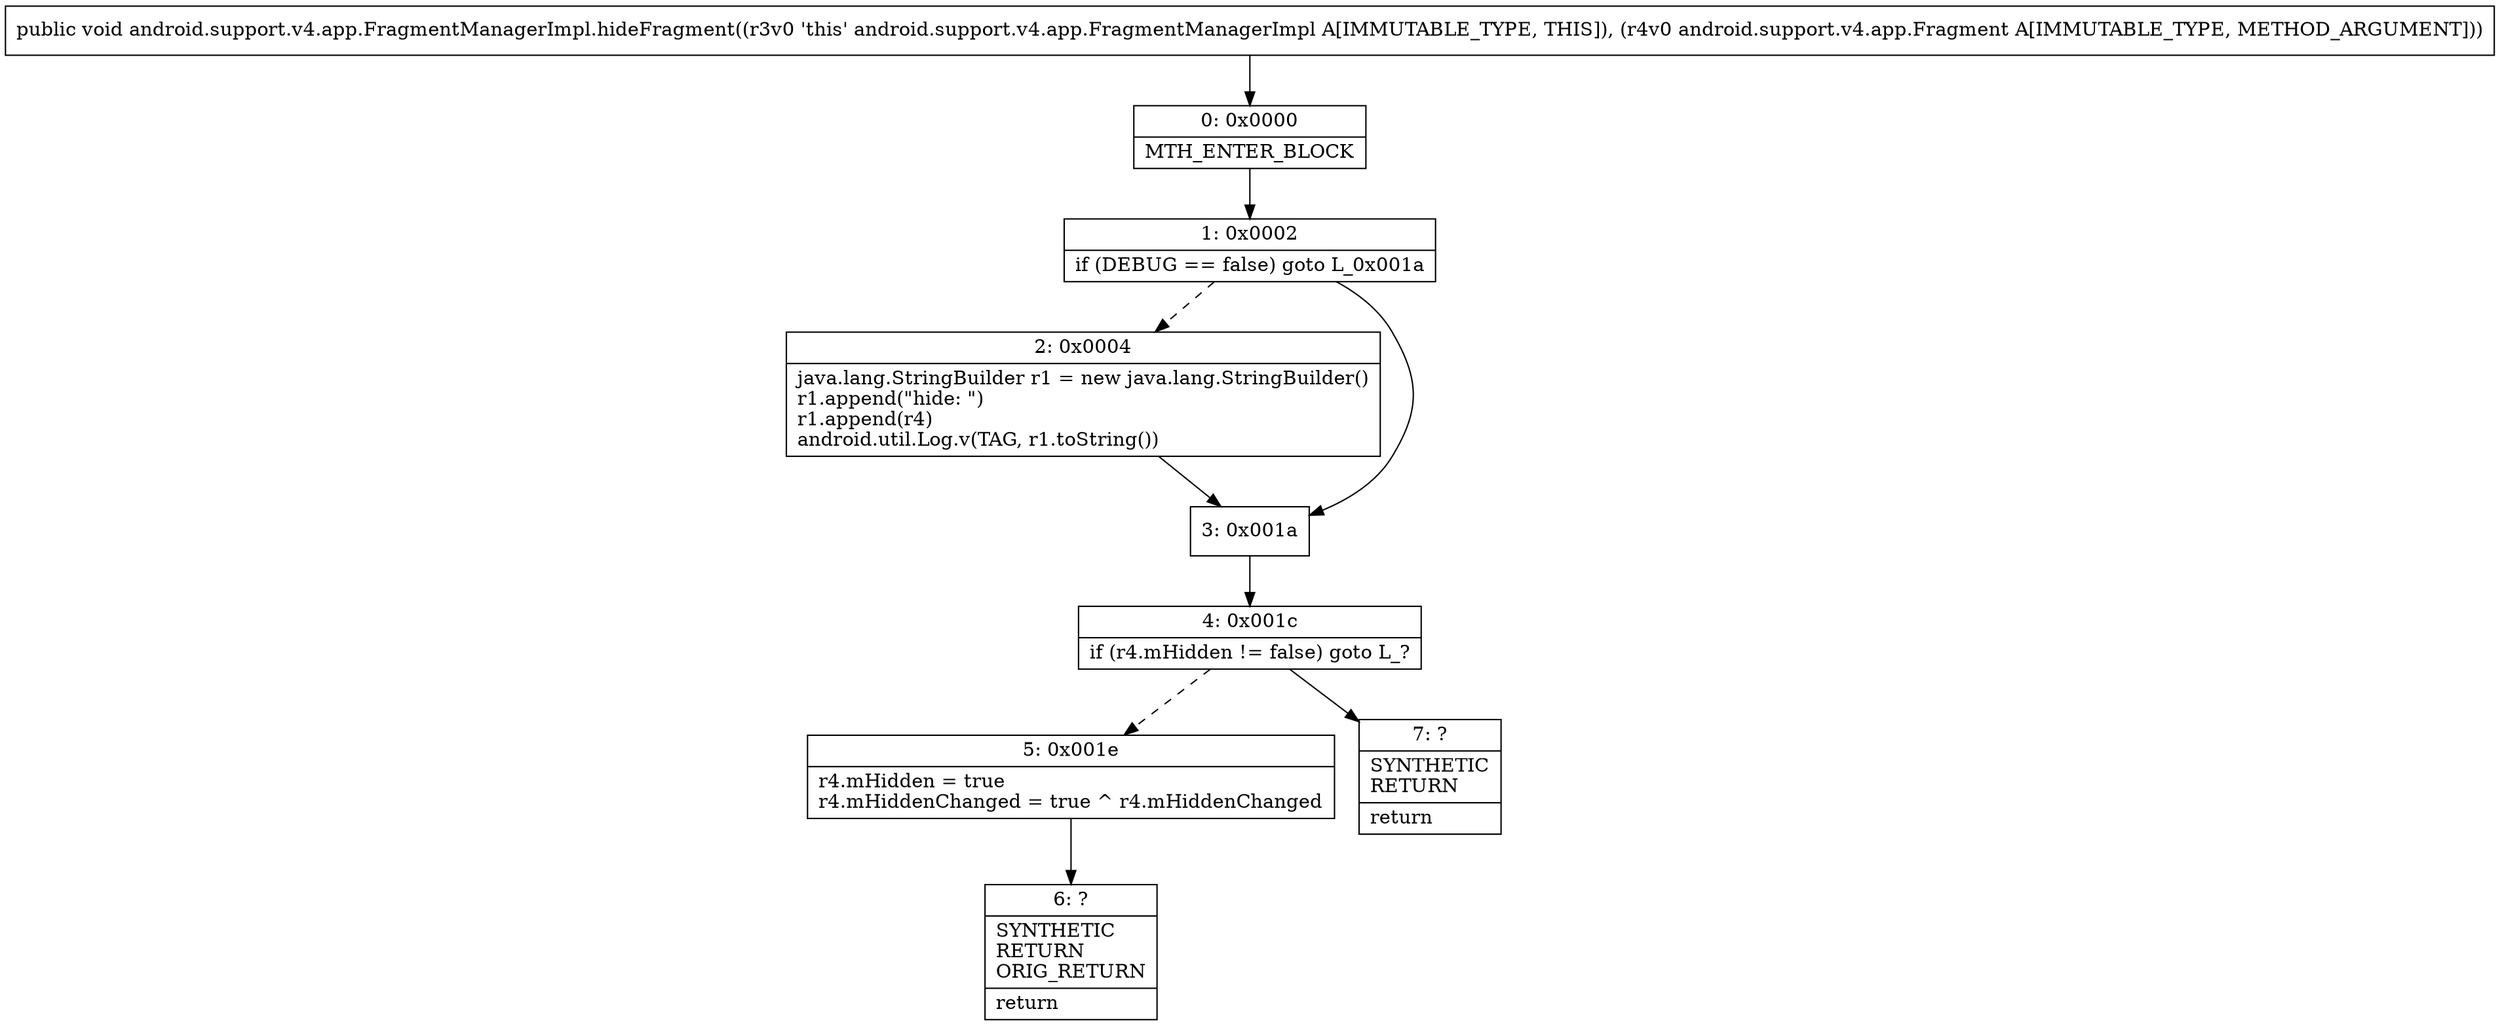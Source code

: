 digraph "CFG forandroid.support.v4.app.FragmentManagerImpl.hideFragment(Landroid\/support\/v4\/app\/Fragment;)V" {
Node_0 [shape=record,label="{0\:\ 0x0000|MTH_ENTER_BLOCK\l}"];
Node_1 [shape=record,label="{1\:\ 0x0002|if (DEBUG == false) goto L_0x001a\l}"];
Node_2 [shape=record,label="{2\:\ 0x0004|java.lang.StringBuilder r1 = new java.lang.StringBuilder()\lr1.append(\"hide: \")\lr1.append(r4)\landroid.util.Log.v(TAG, r1.toString())\l}"];
Node_3 [shape=record,label="{3\:\ 0x001a}"];
Node_4 [shape=record,label="{4\:\ 0x001c|if (r4.mHidden != false) goto L_?\l}"];
Node_5 [shape=record,label="{5\:\ 0x001e|r4.mHidden = true\lr4.mHiddenChanged = true ^ r4.mHiddenChanged\l}"];
Node_6 [shape=record,label="{6\:\ ?|SYNTHETIC\lRETURN\lORIG_RETURN\l|return\l}"];
Node_7 [shape=record,label="{7\:\ ?|SYNTHETIC\lRETURN\l|return\l}"];
MethodNode[shape=record,label="{public void android.support.v4.app.FragmentManagerImpl.hideFragment((r3v0 'this' android.support.v4.app.FragmentManagerImpl A[IMMUTABLE_TYPE, THIS]), (r4v0 android.support.v4.app.Fragment A[IMMUTABLE_TYPE, METHOD_ARGUMENT])) }"];
MethodNode -> Node_0;
Node_0 -> Node_1;
Node_1 -> Node_2[style=dashed];
Node_1 -> Node_3;
Node_2 -> Node_3;
Node_3 -> Node_4;
Node_4 -> Node_5[style=dashed];
Node_4 -> Node_7;
Node_5 -> Node_6;
}

